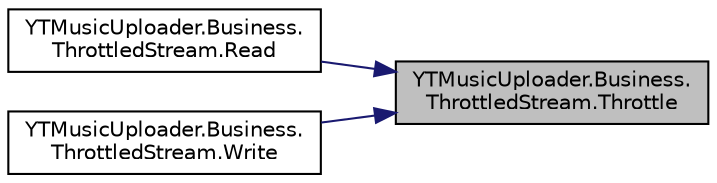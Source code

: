 digraph "YTMusicUploader.Business.ThrottledStream.Throttle"
{
 // LATEX_PDF_SIZE
  edge [fontname="Helvetica",fontsize="10",labelfontname="Helvetica",labelfontsize="10"];
  node [fontname="Helvetica",fontsize="10",shape=record];
  rankdir="RL";
  Node1 [label="YTMusicUploader.Business.\lThrottledStream.Throttle",height=0.2,width=0.4,color="black", fillcolor="grey75", style="filled", fontcolor="black",tooltip=" "];
  Node1 -> Node2 [dir="back",color="midnightblue",fontsize="10",style="solid"];
  Node2 [label="YTMusicUploader.Business.\lThrottledStream.Read",height=0.2,width=0.4,color="black", fillcolor="white", style="filled",URL="$da/d0e/class_y_t_music_uploader_1_1_business_1_1_throttled_stream.html#a54210cec7befffc26b9acc2844a20855",tooltip=" "];
  Node1 -> Node3 [dir="back",color="midnightblue",fontsize="10",style="solid"];
  Node3 [label="YTMusicUploader.Business.\lThrottledStream.Write",height=0.2,width=0.4,color="black", fillcolor="white", style="filled",URL="$da/d0e/class_y_t_music_uploader_1_1_business_1_1_throttled_stream.html#a2d5931b2f39a03380b6be5e628ce7f7c",tooltip=" "];
}
